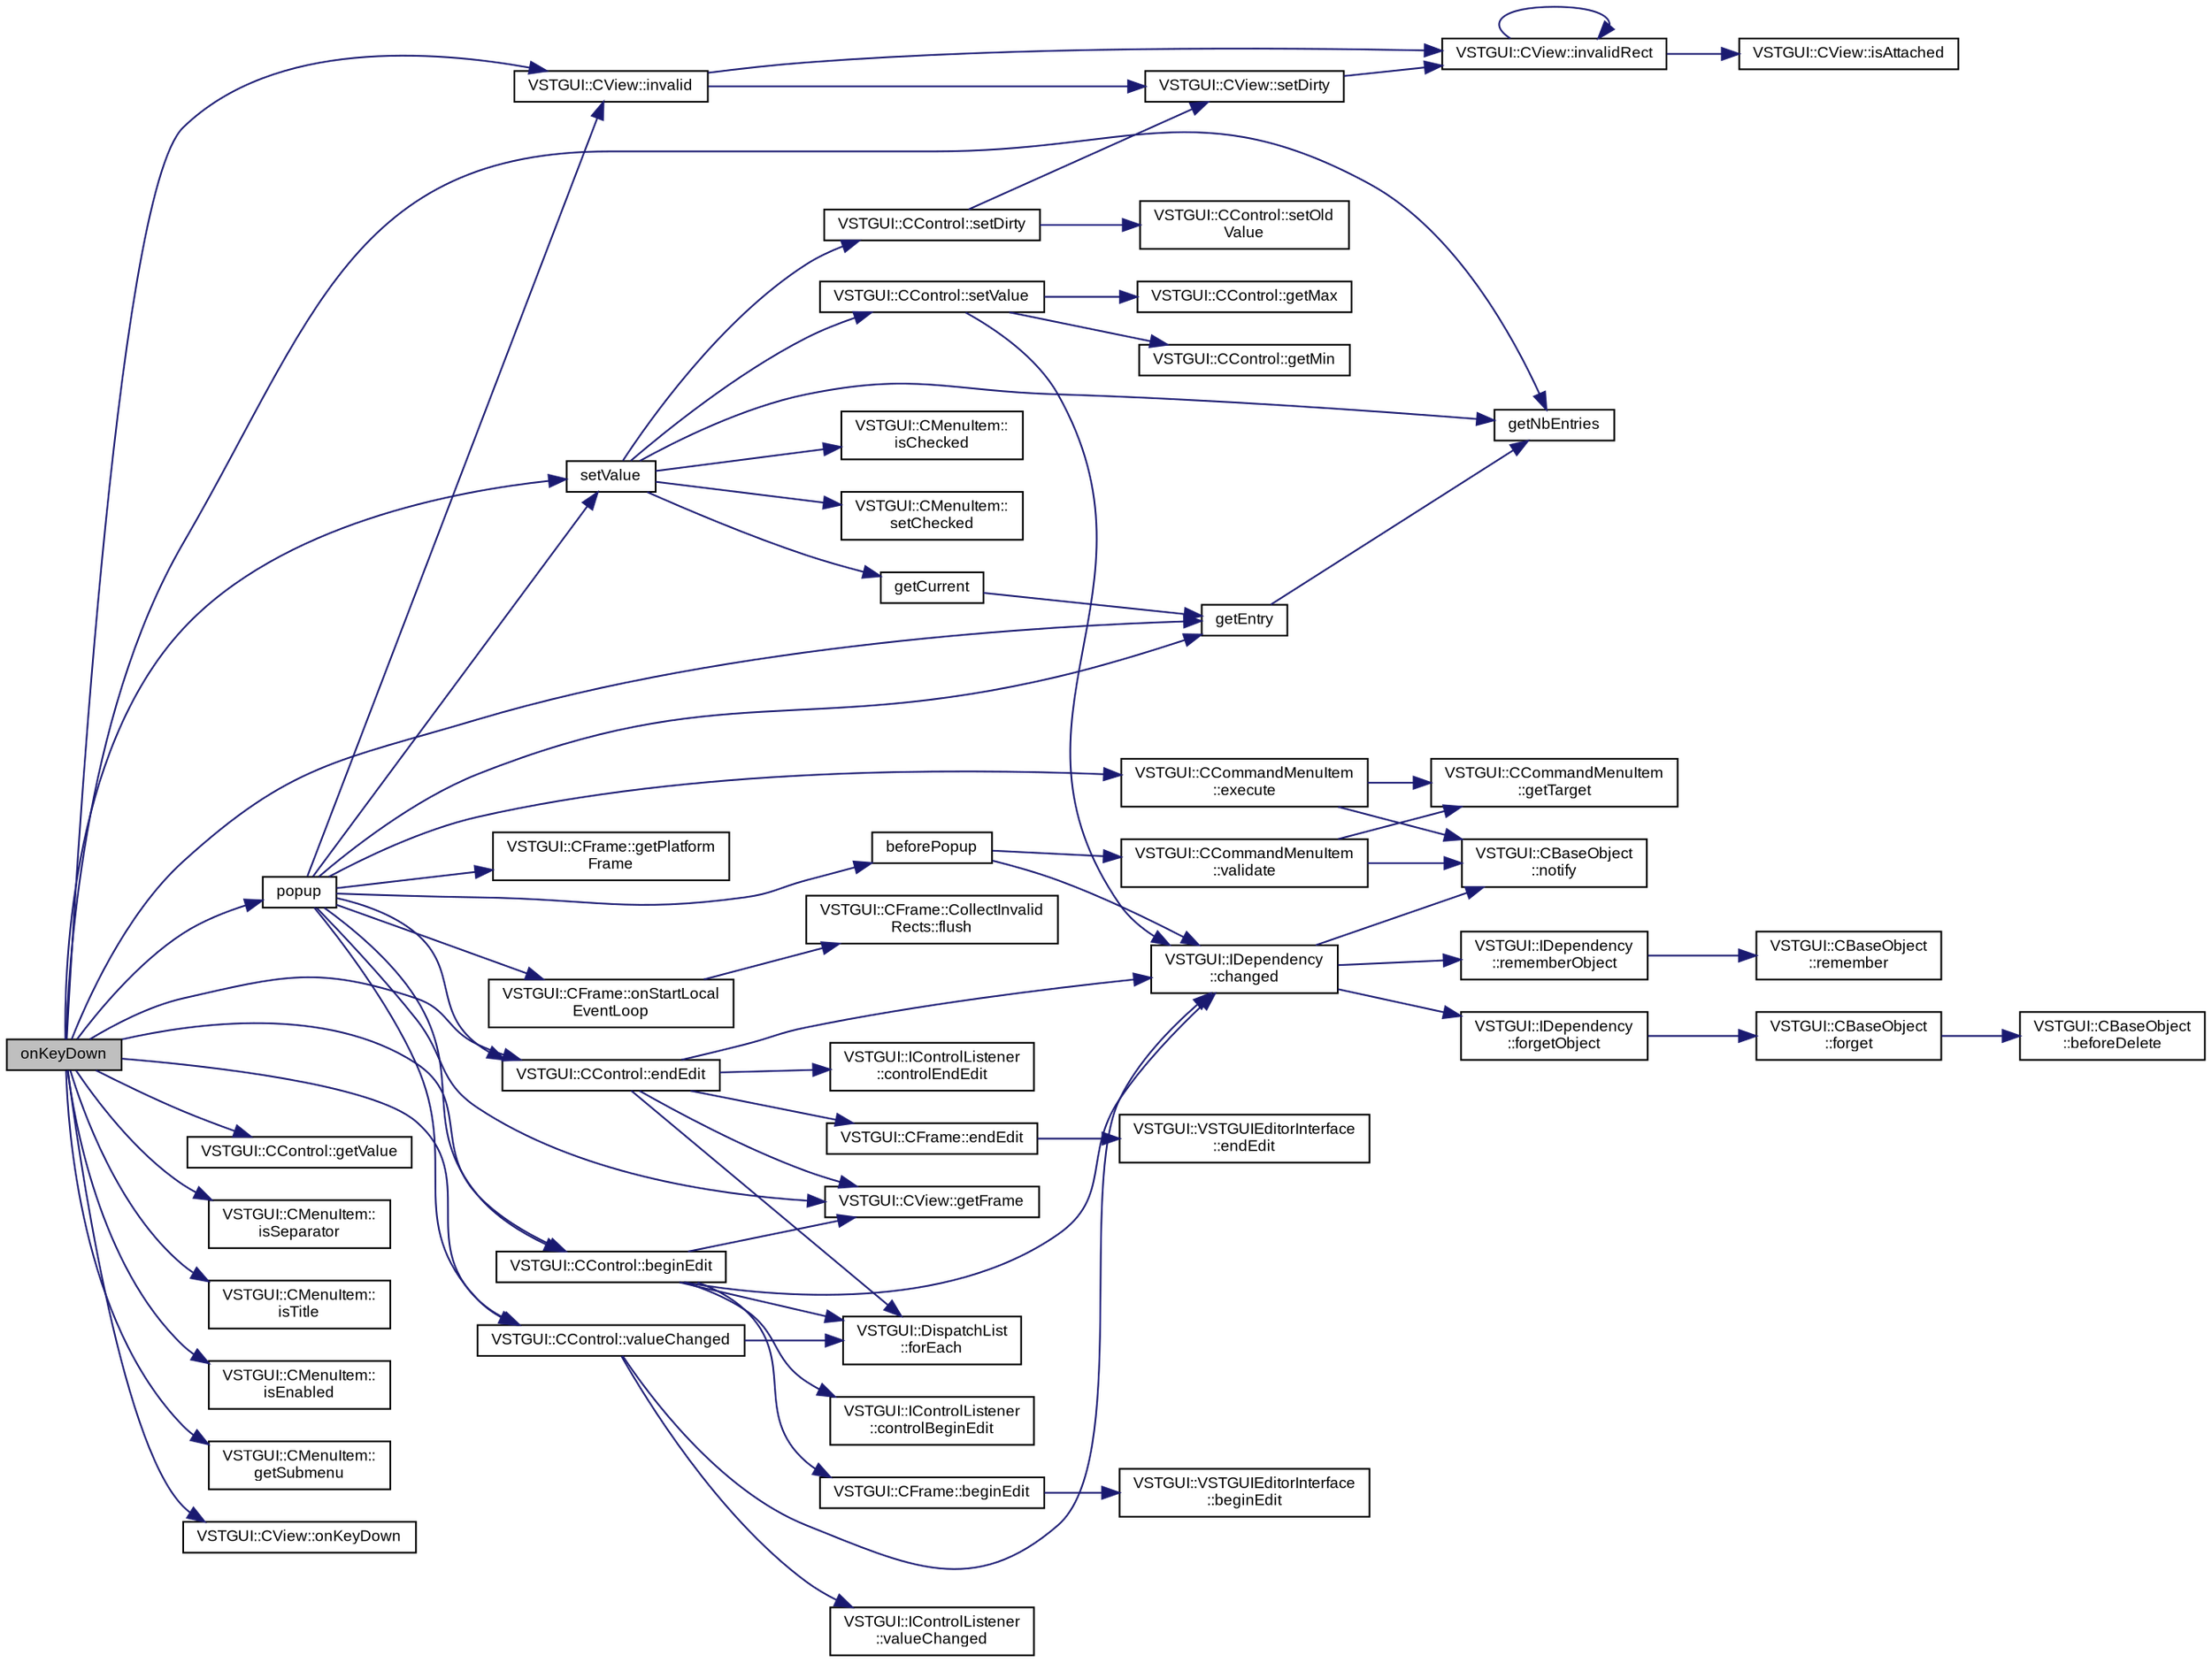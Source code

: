 digraph "onKeyDown"
{
  bgcolor="transparent";
  edge [fontname="Arial",fontsize="9",labelfontname="Arial",labelfontsize="9"];
  node [fontname="Arial",fontsize="9",shape=record];
  rankdir="LR";
  Node1 [label="onKeyDown",height=0.2,width=0.4,color="black", fillcolor="grey75", style="filled" fontcolor="black"];
  Node1 -> Node2 [color="midnightblue",fontsize="9",style="solid",fontname="Arial"];
  Node2 [label="VSTGUI::CView::invalid",height=0.2,width=0.4,color="black",URL="$class_v_s_t_g_u_i_1_1_c_view.html#a51647a4891b4a9cbaf8595171c5ad3fc",tooltip="mark whole view as invalid "];
  Node2 -> Node3 [color="midnightblue",fontsize="9",style="solid",fontname="Arial"];
  Node3 [label="VSTGUI::CView::setDirty",height=0.2,width=0.4,color="black",URL="$class_v_s_t_g_u_i_1_1_c_view.html#a0f19a61606a7f547b62102310063ea76",tooltip="set the view to dirty so that it is redrawn in the next idle. Thread Safe ! "];
  Node3 -> Node4 [color="midnightblue",fontsize="9",style="solid",fontname="Arial"];
  Node4 [label="VSTGUI::CView::invalidRect",height=0.2,width=0.4,color="black",URL="$class_v_s_t_g_u_i_1_1_c_view.html#ad414ba3d5e64f9fdc11309e05266ffcf",tooltip="mark rect as invalid "];
  Node4 -> Node5 [color="midnightblue",fontsize="9",style="solid",fontname="Arial"];
  Node5 [label="VSTGUI::CView::isAttached",height=0.2,width=0.4,color="black",URL="$class_v_s_t_g_u_i_1_1_c_view.html#a1b7f04ee36bdaecd09a2625370dc90d8",tooltip="is view attached to a parentView "];
  Node4 -> Node4 [color="midnightblue",fontsize="9",style="solid",fontname="Arial"];
  Node2 -> Node4 [color="midnightblue",fontsize="9",style="solid",fontname="Arial"];
  Node1 -> Node6 [color="midnightblue",fontsize="9",style="solid",fontname="Arial"];
  Node6 [label="popup",height=0.2,width=0.4,color="black",URL="$class_v_s_t_g_u_i_1_1_c_option_menu.html#ae16683842653f97cac2c61e255bdfc53",tooltip="pops up menu "];
  Node6 -> Node7 [color="midnightblue",fontsize="9",style="solid",fontname="Arial"];
  Node7 [label="VSTGUI::CView::getFrame",height=0.2,width=0.4,color="black",URL="$class_v_s_t_g_u_i_1_1_c_view.html#a2045d5fae6d0f8c615dc55113828359a",tooltip="get frame "];
  Node6 -> Node8 [color="midnightblue",fontsize="9",style="solid",fontname="Arial"];
  Node8 [label="beforePopup",height=0.2,width=0.4,color="black",URL="$class_v_s_t_g_u_i_1_1_c_option_menu.html#a203037722a1aae98d2681046584458cc"];
  Node8 -> Node9 [color="midnightblue",fontsize="9",style="solid",fontname="Arial"];
  Node9 [label="VSTGUI::IDependency\l::changed",height=0.2,width=0.4,color="black",URL="$class_v_s_t_g_u_i_1_1_i_dependency.html#acac105ad797d9700f9a31946792ecbc0"];
  Node9 -> Node10 [color="midnightblue",fontsize="9",style="solid",fontname="Arial"];
  Node10 [label="VSTGUI::IDependency\l::rememberObject",height=0.2,width=0.4,color="black",URL="$class_v_s_t_g_u_i_1_1_i_dependency.html#a9005955fa448192caddbbced658a616c"];
  Node10 -> Node11 [color="midnightblue",fontsize="9",style="solid",fontname="Arial"];
  Node11 [label="VSTGUI::CBaseObject\l::remember",height=0.2,width=0.4,color="black",URL="$class_v_s_t_g_u_i_1_1_c_base_object.html#ada0719d1daaca4af1795018001769311",tooltip="increase refcount "];
  Node9 -> Node12 [color="midnightblue",fontsize="9",style="solid",fontname="Arial"];
  Node12 [label="VSTGUI::CBaseObject\l::notify",height=0.2,width=0.4,color="black",URL="$class_v_s_t_g_u_i_1_1_c_base_object.html#ab18c3bcc0cb674396848861dfd78a83a"];
  Node9 -> Node13 [color="midnightblue",fontsize="9",style="solid",fontname="Arial"];
  Node13 [label="VSTGUI::IDependency\l::forgetObject",height=0.2,width=0.4,color="black",URL="$class_v_s_t_g_u_i_1_1_i_dependency.html#a626f70bf0ebe5646d8e1335e5c8a607a"];
  Node13 -> Node14 [color="midnightblue",fontsize="9",style="solid",fontname="Arial"];
  Node14 [label="VSTGUI::CBaseObject\l::forget",height=0.2,width=0.4,color="black",URL="$class_v_s_t_g_u_i_1_1_c_base_object.html#ad63e28fbe95a3458c97c60bfacd47ab8",tooltip="decrease refcount and delete object if refcount == 0 "];
  Node14 -> Node15 [color="midnightblue",fontsize="9",style="solid",fontname="Arial"];
  Node15 [label="VSTGUI::CBaseObject\l::beforeDelete",height=0.2,width=0.4,color="black",URL="$class_v_s_t_g_u_i_1_1_c_base_object.html#a7109cc8e58c631f14b338c5e60633d7b"];
  Node8 -> Node16 [color="midnightblue",fontsize="9",style="solid",fontname="Arial"];
  Node16 [label="VSTGUI::CCommandMenuItem\l::validate",height=0.2,width=0.4,color="black",URL="$class_v_s_t_g_u_i_1_1_c_command_menu_item.html#a41d45236c37b75848f4b1667a11fb50e"];
  Node16 -> Node17 [color="midnightblue",fontsize="9",style="solid",fontname="Arial"];
  Node17 [label="VSTGUI::CCommandMenuItem\l::getTarget",height=0.2,width=0.4,color="black",URL="$class_v_s_t_g_u_i_1_1_c_command_menu_item.html#ae4c86c0d5e2ba593b04c3c9767097235"];
  Node16 -> Node12 [color="midnightblue",fontsize="9",style="solid",fontname="Arial"];
  Node6 -> Node18 [color="midnightblue",fontsize="9",style="solid",fontname="Arial"];
  Node18 [label="VSTGUI::CControl::beginEdit",height=0.2,width=0.4,color="black",URL="$class_v_s_t_g_u_i_1_1_c_control.html#a417db65751882b949a8ebdc2c10ada93"];
  Node18 -> Node19 [color="midnightblue",fontsize="9",style="solid",fontname="Arial"];
  Node19 [label="VSTGUI::IControlListener\l::controlBeginEdit",height=0.2,width=0.4,color="black",URL="$class_v_s_t_g_u_i_1_1_i_control_listener.html#ac869f70637c74c5d1d8e859182a15647"];
  Node18 -> Node20 [color="midnightblue",fontsize="9",style="solid",fontname="Arial"];
  Node20 [label="VSTGUI::DispatchList\l::forEach",height=0.2,width=0.4,color="black",URL="$class_v_s_t_g_u_i_1_1_dispatch_list.html#a09cd3391119d3266c5d62ec8525d503d"];
  Node18 -> Node9 [color="midnightblue",fontsize="9",style="solid",fontname="Arial"];
  Node18 -> Node7 [color="midnightblue",fontsize="9",style="solid",fontname="Arial"];
  Node18 -> Node21 [color="midnightblue",fontsize="9",style="solid",fontname="Arial"];
  Node21 [label="VSTGUI::CFrame::beginEdit",height=0.2,width=0.4,color="black",URL="$class_v_s_t_g_u_i_1_1_c_frame.html#a6de7a2ecde27b7207ecdecc59c2b1ca7"];
  Node21 -> Node22 [color="midnightblue",fontsize="9",style="solid",fontname="Arial"];
  Node22 [label="VSTGUI::VSTGUIEditorInterface\l::beginEdit",height=0.2,width=0.4,color="black",URL="$class_v_s_t_g_u_i_1_1_v_s_t_g_u_i_editor_interface.html#a9caf292b83f96562e7e8c99f2a07624f"];
  Node6 -> Node23 [color="midnightblue",fontsize="9",style="solid",fontname="Arial"];
  Node23 [label="VSTGUI::CFrame::onStartLocal\lEventLoop",height=0.2,width=0.4,color="black",URL="$class_v_s_t_g_u_i_1_1_c_frame.html#add1b333f09c643945f8675bdbf094595"];
  Node23 -> Node24 [color="midnightblue",fontsize="9",style="solid",fontname="Arial"];
  Node24 [label="VSTGUI::CFrame::CollectInvalid\lRects::flush",height=0.2,width=0.4,color="black",URL="$struct_v_s_t_g_u_i_1_1_c_frame_1_1_collect_invalid_rects.html#adac116554b543b7c4228c018a85882f5"];
  Node6 -> Node25 [color="midnightblue",fontsize="9",style="solid",fontname="Arial"];
  Node25 [label="VSTGUI::CFrame::getPlatform\lFrame",height=0.2,width=0.4,color="black",URL="$class_v_s_t_g_u_i_1_1_c_frame.html#a3b8d7ec8e7df59cf0fdc367f99fde1d0"];
  Node6 -> Node26 [color="midnightblue",fontsize="9",style="solid",fontname="Arial"];
  Node26 [label="setValue",height=0.2,width=0.4,color="black",URL="$class_v_s_t_g_u_i_1_1_c_option_menu.html#a06bf62da9ba043bcf1b4c26bb2bf357b"];
  Node26 -> Node27 [color="midnightblue",fontsize="9",style="solid",fontname="Arial"];
  Node27 [label="getNbEntries",height=0.2,width=0.4,color="black",URL="$class_v_s_t_g_u_i_1_1_c_option_menu.html#adee7672985693efe9c38a8897f12936d",tooltip="get number of entries "];
  Node26 -> Node28 [color="midnightblue",fontsize="9",style="solid",fontname="Arial"];
  Node28 [label="getCurrent",height=0.2,width=0.4,color="black",URL="$class_v_s_t_g_u_i_1_1_c_option_menu.html#a748747af2114988b2f1f9088d1c26f37",tooltip="get current entry "];
  Node28 -> Node29 [color="midnightblue",fontsize="9",style="solid",fontname="Arial"];
  Node29 [label="getEntry",height=0.2,width=0.4,color="black",URL="$class_v_s_t_g_u_i_1_1_c_option_menu.html#abbc6eea63ec689c21831932d22f8e836",tooltip="get entry at index position "];
  Node29 -> Node27 [color="midnightblue",fontsize="9",style="solid",fontname="Arial"];
  Node26 -> Node30 [color="midnightblue",fontsize="9",style="solid",fontname="Arial"];
  Node30 [label="VSTGUI::CMenuItem::\lsetChecked",height=0.2,width=0.4,color="black",URL="$class_v_s_t_g_u_i_1_1_c_menu_item.html#a41ac8da48387a7a6516197d30e95aada",tooltip="set menu item checked state "];
  Node26 -> Node31 [color="midnightblue",fontsize="9",style="solid",fontname="Arial"];
  Node31 [label="VSTGUI::CMenuItem::\lisChecked",height=0.2,width=0.4,color="black",URL="$class_v_s_t_g_u_i_1_1_c_menu_item.html#a934daca7df63a2b0a79da349a939adbe",tooltip="returns whether the item is checked or not "];
  Node26 -> Node32 [color="midnightblue",fontsize="9",style="solid",fontname="Arial"];
  Node32 [label="VSTGUI::CControl::setValue",height=0.2,width=0.4,color="black",URL="$class_v_s_t_g_u_i_1_1_c_control.html#a06bf62da9ba043bcf1b4c26bb2bf357b"];
  Node32 -> Node33 [color="midnightblue",fontsize="9",style="solid",fontname="Arial"];
  Node33 [label="VSTGUI::CControl::getMin",height=0.2,width=0.4,color="black",URL="$class_v_s_t_g_u_i_1_1_c_control.html#a7cf3216ed0a504f4bab603c67ef403f2"];
  Node32 -> Node34 [color="midnightblue",fontsize="9",style="solid",fontname="Arial"];
  Node34 [label="VSTGUI::CControl::getMax",height=0.2,width=0.4,color="black",URL="$class_v_s_t_g_u_i_1_1_c_control.html#aa89b448a266e794c3d967593b3faf4a8"];
  Node32 -> Node9 [color="midnightblue",fontsize="9",style="solid",fontname="Arial"];
  Node26 -> Node35 [color="midnightblue",fontsize="9",style="solid",fontname="Arial"];
  Node35 [label="VSTGUI::CControl::setDirty",height=0.2,width=0.4,color="black",URL="$class_v_s_t_g_u_i_1_1_c_control.html#a0f19a61606a7f547b62102310063ea76",tooltip="set the view to dirty so that it is redrawn in the next idle. Thread Safe ! "];
  Node35 -> Node3 [color="midnightblue",fontsize="9",style="solid",fontname="Arial"];
  Node35 -> Node36 [color="midnightblue",fontsize="9",style="solid",fontname="Arial"];
  Node36 [label="VSTGUI::CControl::setOld\lValue",height=0.2,width=0.4,color="black",URL="$class_v_s_t_g_u_i_1_1_c_control.html#afc823b522376ef0a986cf37be77704d5"];
  Node6 -> Node37 [color="midnightblue",fontsize="9",style="solid",fontname="Arial"];
  Node37 [label="VSTGUI::CControl::valueChanged",height=0.2,width=0.4,color="black",URL="$class_v_s_t_g_u_i_1_1_c_control.html#ae57d02e392f1505445a7d83f1a18d96c",tooltip="notifies listener and dependent objects "];
  Node37 -> Node38 [color="midnightblue",fontsize="9",style="solid",fontname="Arial"];
  Node38 [label="VSTGUI::IControlListener\l::valueChanged",height=0.2,width=0.4,color="black",URL="$class_v_s_t_g_u_i_1_1_i_control_listener.html#a296f15a574e04152381eb01632abfec1"];
  Node37 -> Node20 [color="midnightblue",fontsize="9",style="solid",fontname="Arial"];
  Node37 -> Node9 [color="midnightblue",fontsize="9",style="solid",fontname="Arial"];
  Node6 -> Node2 [color="midnightblue",fontsize="9",style="solid",fontname="Arial"];
  Node6 -> Node29 [color="midnightblue",fontsize="9",style="solid",fontname="Arial"];
  Node6 -> Node39 [color="midnightblue",fontsize="9",style="solid",fontname="Arial"];
  Node39 [label="VSTGUI::CCommandMenuItem\l::execute",height=0.2,width=0.4,color="black",URL="$class_v_s_t_g_u_i_1_1_c_command_menu_item.html#a61af3e60b94ae3e748f6fbac1e794af7"];
  Node39 -> Node17 [color="midnightblue",fontsize="9",style="solid",fontname="Arial"];
  Node39 -> Node12 [color="midnightblue",fontsize="9",style="solid",fontname="Arial"];
  Node6 -> Node40 [color="midnightblue",fontsize="9",style="solid",fontname="Arial"];
  Node40 [label="VSTGUI::CControl::endEdit",height=0.2,width=0.4,color="black",URL="$class_v_s_t_g_u_i_1_1_c_control.html#ace186d3a60dee99bc2fd1bf6a5b35601"];
  Node40 -> Node7 [color="midnightblue",fontsize="9",style="solid",fontname="Arial"];
  Node40 -> Node41 [color="midnightblue",fontsize="9",style="solid",fontname="Arial"];
  Node41 [label="VSTGUI::CFrame::endEdit",height=0.2,width=0.4,color="black",URL="$class_v_s_t_g_u_i_1_1_c_frame.html#a71de5d264e5c0c8545565dd683cacbc2"];
  Node41 -> Node42 [color="midnightblue",fontsize="9",style="solid",fontname="Arial"];
  Node42 [label="VSTGUI::VSTGUIEditorInterface\l::endEdit",height=0.2,width=0.4,color="black",URL="$class_v_s_t_g_u_i_1_1_v_s_t_g_u_i_editor_interface.html#a9971b48d1eddda8aa43073733539eb9e"];
  Node40 -> Node43 [color="midnightblue",fontsize="9",style="solid",fontname="Arial"];
  Node43 [label="VSTGUI::IControlListener\l::controlEndEdit",height=0.2,width=0.4,color="black",URL="$class_v_s_t_g_u_i_1_1_i_control_listener.html#a7e0b1b3c474f75a085495f0c41f3ecf3"];
  Node40 -> Node20 [color="midnightblue",fontsize="9",style="solid",fontname="Arial"];
  Node40 -> Node9 [color="midnightblue",fontsize="9",style="solid",fontname="Arial"];
  Node1 -> Node44 [color="midnightblue",fontsize="9",style="solid",fontname="Arial"];
  Node44 [label="VSTGUI::CControl::getValue",height=0.2,width=0.4,color="black",URL="$class_v_s_t_g_u_i_1_1_c_control.html#a0cecc937d7e222b7e3d8fac5294aa38f"];
  Node1 -> Node29 [color="midnightblue",fontsize="9",style="solid",fontname="Arial"];
  Node1 -> Node45 [color="midnightblue",fontsize="9",style="solid",fontname="Arial"];
  Node45 [label="VSTGUI::CMenuItem::\lisSeparator",height=0.2,width=0.4,color="black",URL="$class_v_s_t_g_u_i_1_1_c_menu_item.html#aec48bed7b59d90522529986c24af145b",tooltip="returns whether the item is a separator or not "];
  Node1 -> Node46 [color="midnightblue",fontsize="9",style="solid",fontname="Arial"];
  Node46 [label="VSTGUI::CMenuItem::\lisTitle",height=0.2,width=0.4,color="black",URL="$class_v_s_t_g_u_i_1_1_c_menu_item.html#aba8cfcef2b6183a792c53db8f6bb0b56",tooltip="returns whether the item is a title item or not "];
  Node1 -> Node47 [color="midnightblue",fontsize="9",style="solid",fontname="Arial"];
  Node47 [label="VSTGUI::CMenuItem::\lisEnabled",height=0.2,width=0.4,color="black",URL="$class_v_s_t_g_u_i_1_1_c_menu_item.html#ae2931e09e0fd8eac15c83f0254b4e4ac",tooltip="returns whether the item is enabled or not "];
  Node1 -> Node48 [color="midnightblue",fontsize="9",style="solid",fontname="Arial"];
  Node48 [label="VSTGUI::CMenuItem::\lgetSubmenu",height=0.2,width=0.4,color="black",URL="$class_v_s_t_g_u_i_1_1_c_menu_item.html#a35205163b045ead4568470ece3aec41a",tooltip="returns the submenu of the item "];
  Node1 -> Node18 [color="midnightblue",fontsize="9",style="solid",fontname="Arial"];
  Node1 -> Node26 [color="midnightblue",fontsize="9",style="solid",fontname="Arial"];
  Node1 -> Node37 [color="midnightblue",fontsize="9",style="solid",fontname="Arial"];
  Node1 -> Node40 [color="midnightblue",fontsize="9",style="solid",fontname="Arial"];
  Node1 -> Node27 [color="midnightblue",fontsize="9",style="solid",fontname="Arial"];
  Node1 -> Node49 [color="midnightblue",fontsize="9",style="solid",fontname="Arial"];
  Node49 [label="VSTGUI::CView::onKeyDown",height=0.2,width=0.4,color="black",URL="$class_v_s_t_g_u_i_1_1_c_view.html#ab3e92822dfb33fc98af5cc4d4d65768d",tooltip="called if a key down event occurs and this view has focus "];
}
